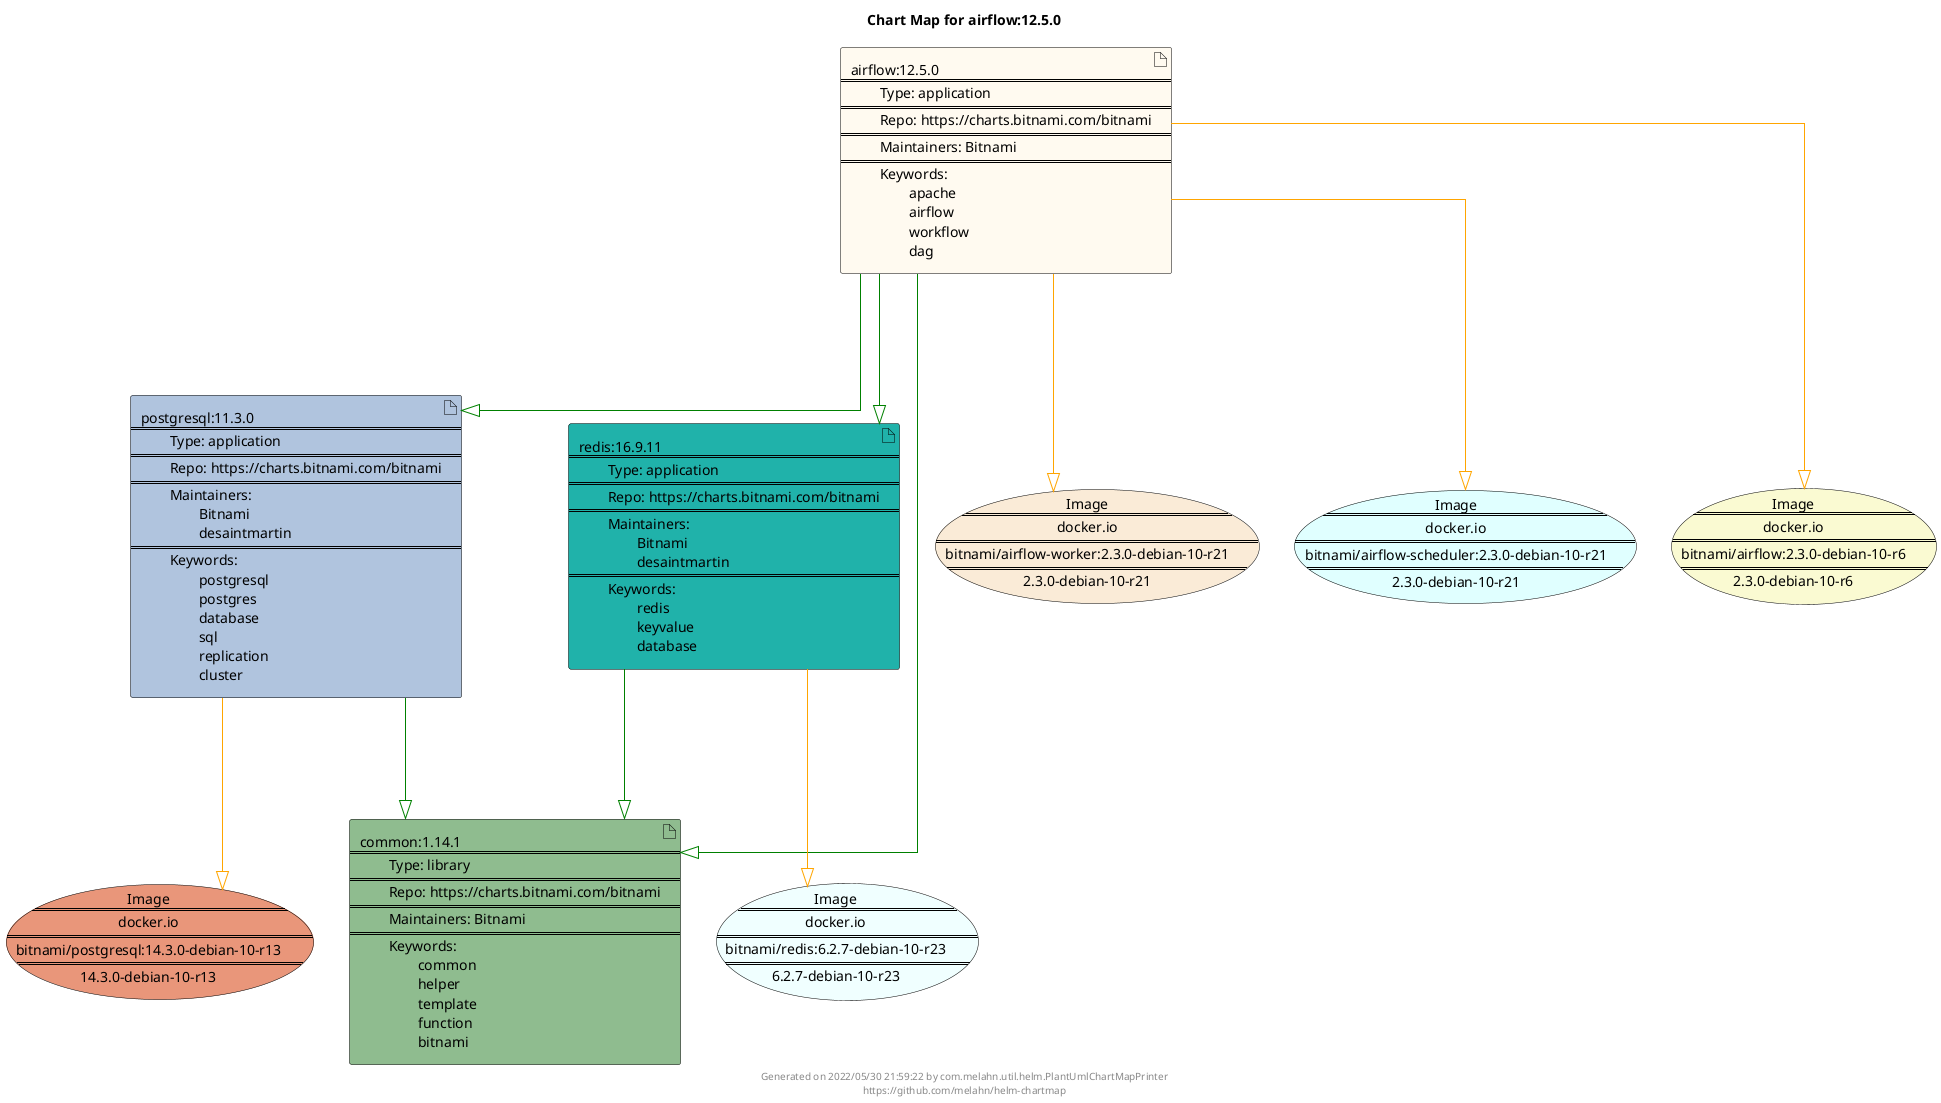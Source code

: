 @startuml
skinparam linetype ortho
skinparam backgroundColor white
skinparam usecaseBorderColor black
skinparam usecaseArrowColor LightSlateGray
skinparam artifactBorderColor black
skinparam artifactArrowColor LightSlateGray

title Chart Map for airflow:12.5.0

'There are 4 referenced Helm Charts
artifact "airflow:12.5.0\n====\n\tType: application\n====\n\tRepo: https://charts.bitnami.com/bitnami\n====\n\tMaintainers: Bitnami\n====\n\tKeywords: \n\t\tapache\n\t\tairflow\n\t\tworkflow\n\t\tdag" as airflow_12_5_0 #FloralWhite
artifact "postgresql:11.3.0\n====\n\tType: application\n====\n\tRepo: https://charts.bitnami.com/bitnami\n====\n\tMaintainers: \n\t\tBitnami\n\t\tdesaintmartin\n====\n\tKeywords: \n\t\tpostgresql\n\t\tpostgres\n\t\tdatabase\n\t\tsql\n\t\treplication\n\t\tcluster" as postgresql_11_3_0 #LightSteelBlue
artifact "common:1.14.1\n====\n\tType: library\n====\n\tRepo: https://charts.bitnami.com/bitnami\n====\n\tMaintainers: Bitnami\n====\n\tKeywords: \n\t\tcommon\n\t\thelper\n\t\ttemplate\n\t\tfunction\n\t\tbitnami" as common_1_14_1 #DarkSeaGreen
artifact "redis:16.9.11\n====\n\tType: application\n====\n\tRepo: https://charts.bitnami.com/bitnami\n====\n\tMaintainers: \n\t\tBitnami\n\t\tdesaintmartin\n====\n\tKeywords: \n\t\tredis\n\t\tkeyvalue\n\t\tdatabase" as redis_16_9_11 #LightSeaGreen

'There are 5 referenced Docker Images
usecase "Image\n====\ndocker.io\n====\nbitnami/redis:6.2.7-debian-10-r23\n====\n6.2.7-debian-10-r23" as docker_io_bitnami_redis_6_2_7_debian_10_r23 #Azure
usecase "Image\n====\ndocker.io\n====\nbitnami/airflow-worker:2.3.0-debian-10-r21\n====\n2.3.0-debian-10-r21" as docker_io_bitnami_airflow_worker_2_3_0_debian_10_r21 #AntiqueWhite
usecase "Image\n====\ndocker.io\n====\nbitnami/postgresql:14.3.0-debian-10-r13\n====\n14.3.0-debian-10-r13" as docker_io_bitnami_postgresql_14_3_0_debian_10_r13 #DarkSalmon
usecase "Image\n====\ndocker.io\n====\nbitnami/airflow-scheduler:2.3.0-debian-10-r21\n====\n2.3.0-debian-10-r21" as docker_io_bitnami_airflow_scheduler_2_3_0_debian_10_r21 #LightCyan
usecase "Image\n====\ndocker.io\n====\nbitnami/airflow:2.3.0-debian-10-r6\n====\n2.3.0-debian-10-r6" as docker_io_bitnami_airflow_2_3_0_debian_10_r6 #LightGoldenRodYellow

'Chart Dependencies
airflow_12_5_0--[#green]-|>postgresql_11_3_0
postgresql_11_3_0--[#green]-|>common_1_14_1
airflow_12_5_0--[#green]-|>redis_16_9_11
redis_16_9_11--[#green]-|>common_1_14_1
airflow_12_5_0--[#green]-|>common_1_14_1
airflow_12_5_0--[#orange]-|>docker_io_bitnami_airflow_scheduler_2_3_0_debian_10_r21
airflow_12_5_0--[#orange]-|>docker_io_bitnami_airflow_worker_2_3_0_debian_10_r21
airflow_12_5_0--[#orange]-|>docker_io_bitnami_airflow_2_3_0_debian_10_r6
postgresql_11_3_0--[#orange]-|>docker_io_bitnami_postgresql_14_3_0_debian_10_r13
redis_16_9_11--[#orange]-|>docker_io_bitnami_redis_6_2_7_debian_10_r23

center footer Generated on 2022/05/30 21:59:22 by com.melahn.util.helm.PlantUmlChartMapPrinter\nhttps://github.com/melahn/helm-chartmap
@enduml
